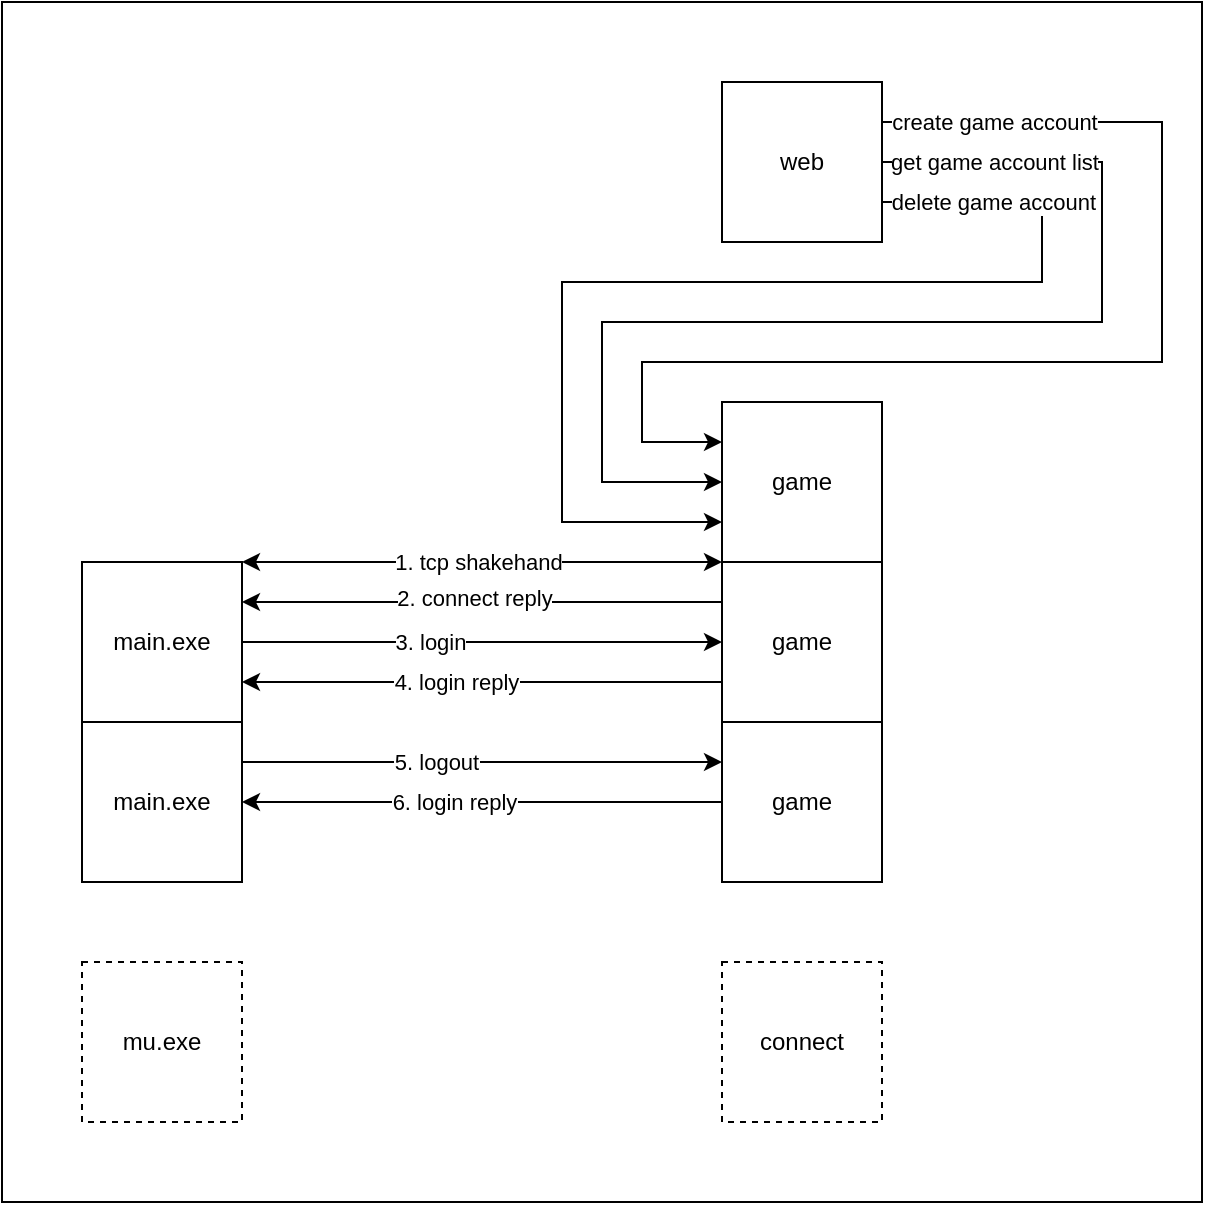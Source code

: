 <mxfile version="27.1.6">
  <diagram name="Page-1" id="0_t07-CB3iW9xe6Sw4kU">
    <mxGraphModel dx="1404" dy="766" grid="1" gridSize="10" guides="1" tooltips="1" connect="1" arrows="1" fold="1" page="1" pageScale="1" pageWidth="1169" pageHeight="827" math="0" shadow="0">
      <root>
        <mxCell id="0" />
        <mxCell id="1" parent="0" />
        <mxCell id="79rsyuousdJvJeCr9LUu-7" value="" style="rounded=0;whiteSpace=wrap;html=1;" parent="1" vertex="1">
          <mxGeometry x="280" y="80" width="600" height="600" as="geometry" />
        </mxCell>
        <mxCell id="NgCYwbMXRVplWvnz-bBF-2" value="main.exe" style="rounded=0;whiteSpace=wrap;html=1;" parent="1" vertex="1">
          <mxGeometry x="320" y="360" width="80" height="80" as="geometry" />
        </mxCell>
        <mxCell id="NgCYwbMXRVplWvnz-bBF-6" value="web" style="rounded=0;whiteSpace=wrap;html=1;" parent="1" vertex="1">
          <mxGeometry x="640" y="120" width="80" height="80" as="geometry" />
        </mxCell>
        <mxCell id="NgCYwbMXRVplWvnz-bBF-7" value="" style="endArrow=classic;html=1;rounded=0;exitX=1;exitY=0.5;exitDx=0;exitDy=0;entryX=0;entryY=0.5;entryDx=0;entryDy=0;" parent="1" source="NgCYwbMXRVplWvnz-bBF-2" target="NgCYwbMXRVplWvnz-bBF-17" edge="1">
          <mxGeometry width="50" height="50" relative="1" as="geometry">
            <mxPoint x="410" y="370" as="sourcePoint" />
            <mxPoint x="650" y="330" as="targetPoint" />
            <Array as="points" />
          </mxGeometry>
        </mxCell>
        <mxCell id="NgCYwbMXRVplWvnz-bBF-8" value="3. login" style="edgeLabel;html=1;align=center;verticalAlign=middle;resizable=0;points=[];" parent="NgCYwbMXRVplWvnz-bBF-7" vertex="1" connectable="0">
          <mxGeometry x="-0.325" relative="1" as="geometry">
            <mxPoint x="13" as="offset" />
          </mxGeometry>
        </mxCell>
        <mxCell id="NgCYwbMXRVplWvnz-bBF-9" value="" style="endArrow=classic;html=1;rounded=0;entryX=1;entryY=0.75;entryDx=0;entryDy=0;exitX=0;exitY=0.75;exitDx=0;exitDy=0;" parent="1" source="NgCYwbMXRVplWvnz-bBF-17" target="NgCYwbMXRVplWvnz-bBF-2" edge="1">
          <mxGeometry width="50" height="50" relative="1" as="geometry">
            <mxPoint x="500" y="400" as="sourcePoint" />
            <mxPoint x="510" y="440" as="targetPoint" />
            <Array as="points" />
          </mxGeometry>
        </mxCell>
        <mxCell id="NgCYwbMXRVplWvnz-bBF-10" value="4. login reply" style="edgeLabel;html=1;align=center;verticalAlign=middle;resizable=0;points=[];" parent="NgCYwbMXRVplWvnz-bBF-9" vertex="1" connectable="0">
          <mxGeometry x="0.394" y="3" relative="1" as="geometry">
            <mxPoint x="34" y="-3" as="offset" />
          </mxGeometry>
        </mxCell>
        <mxCell id="NgCYwbMXRVplWvnz-bBF-17" value="game" style="rounded=0;whiteSpace=wrap;html=1;" parent="1" vertex="1">
          <mxGeometry x="640" y="360" width="80" height="80" as="geometry" />
        </mxCell>
        <mxCell id="NgCYwbMXRVplWvnz-bBF-18" value="" style="endArrow=classic;startArrow=classic;html=1;rounded=0;exitX=1;exitY=0;exitDx=0;exitDy=0;entryX=0;entryY=0;entryDx=0;entryDy=0;" parent="1" source="NgCYwbMXRVplWvnz-bBF-2" target="NgCYwbMXRVplWvnz-bBF-17" edge="1">
          <mxGeometry width="50" height="50" relative="1" as="geometry">
            <mxPoint x="410" y="330" as="sourcePoint" />
            <mxPoint x="650" y="330" as="targetPoint" />
            <Array as="points">
              <mxPoint x="600" y="360" />
            </Array>
          </mxGeometry>
        </mxCell>
        <mxCell id="NgCYwbMXRVplWvnz-bBF-19" value="1. tcp shakehand" style="edgeLabel;html=1;align=center;verticalAlign=middle;resizable=0;points=[];" parent="NgCYwbMXRVplWvnz-bBF-18" vertex="1" connectable="0">
          <mxGeometry x="-0.092" y="-1" relative="1" as="geometry">
            <mxPoint x="9" y="-1" as="offset" />
          </mxGeometry>
        </mxCell>
        <mxCell id="NgCYwbMXRVplWvnz-bBF-20" value="game" style="rounded=0;whiteSpace=wrap;html=1;" parent="1" vertex="1">
          <mxGeometry x="640" y="280" width="80" height="80" as="geometry" />
        </mxCell>
        <mxCell id="NgCYwbMXRVplWvnz-bBF-21" value="" style="endArrow=classic;html=1;rounded=0;exitX=1;exitY=0.25;exitDx=0;exitDy=0;entryX=0;entryY=0.25;entryDx=0;entryDy=0;" parent="1" source="NgCYwbMXRVplWvnz-bBF-6" target="NgCYwbMXRVplWvnz-bBF-20" edge="1">
          <mxGeometry width="50" height="50" relative="1" as="geometry">
            <mxPoint x="750" y="180" as="sourcePoint" />
            <mxPoint x="760" y="290" as="targetPoint" />
            <Array as="points">
              <mxPoint x="860" y="140" />
              <mxPoint x="860" y="260" />
              <mxPoint x="600" y="260" />
              <mxPoint x="600" y="300" />
            </Array>
          </mxGeometry>
        </mxCell>
        <mxCell id="NgCYwbMXRVplWvnz-bBF-22" value="create game account" style="edgeLabel;html=1;align=center;verticalAlign=middle;resizable=0;points=[];" parent="NgCYwbMXRVplWvnz-bBF-21" vertex="1" connectable="0">
          <mxGeometry x="0.08" relative="1" as="geometry">
            <mxPoint x="-20" y="-120" as="offset" />
          </mxGeometry>
        </mxCell>
        <mxCell id="NgCYwbMXRVplWvnz-bBF-24" value="" style="endArrow=classic;html=1;rounded=0;exitX=1;exitY=0.75;exitDx=0;exitDy=0;entryX=0;entryY=0.75;entryDx=0;entryDy=0;" parent="1" source="NgCYwbMXRVplWvnz-bBF-6" target="NgCYwbMXRVplWvnz-bBF-20" edge="1">
          <mxGeometry width="50" height="50" relative="1" as="geometry">
            <mxPoint x="500" y="360" as="sourcePoint" />
            <mxPoint x="550" y="310" as="targetPoint" />
            <Array as="points">
              <mxPoint x="800" y="180" />
              <mxPoint x="800" y="220" />
              <mxPoint x="560" y="220" />
              <mxPoint x="560" y="340" />
            </Array>
          </mxGeometry>
        </mxCell>
        <mxCell id="NgCYwbMXRVplWvnz-bBF-25" value="delete game account&amp;nbsp;" style="edgeLabel;html=1;align=center;verticalAlign=middle;resizable=0;points=[];" parent="NgCYwbMXRVplWvnz-bBF-24" vertex="1" connectable="0">
          <mxGeometry x="0.529" relative="1" as="geometry">
            <mxPoint x="217" y="-108" as="offset" />
          </mxGeometry>
        </mxCell>
        <mxCell id="NgCYwbMXRVplWvnz-bBF-28" value="" style="endArrow=classic;html=1;rounded=0;entryX=1;entryY=0.25;entryDx=0;entryDy=0;exitX=0;exitY=0.25;exitDx=0;exitDy=0;" parent="1" source="NgCYwbMXRVplWvnz-bBF-17" target="NgCYwbMXRVplWvnz-bBF-2" edge="1">
          <mxGeometry width="50" height="50" relative="1" as="geometry">
            <mxPoint x="610" y="380" as="sourcePoint" />
            <mxPoint x="420" y="380" as="targetPoint" />
            <Array as="points" />
          </mxGeometry>
        </mxCell>
        <mxCell id="NgCYwbMXRVplWvnz-bBF-29" value="2. connect reply" style="edgeLabel;html=1;align=center;verticalAlign=middle;resizable=0;points=[];" parent="NgCYwbMXRVplWvnz-bBF-28" vertex="1" connectable="0">
          <mxGeometry x="0.53" y="-2" relative="1" as="geometry">
            <mxPoint x="59" as="offset" />
          </mxGeometry>
        </mxCell>
        <mxCell id="NgCYwbMXRVplWvnz-bBF-30" value="" style="endArrow=classic;html=1;rounded=0;entryX=0;entryY=0.5;entryDx=0;entryDy=0;exitX=1;exitY=0.5;exitDx=0;exitDy=0;" parent="1" source="NgCYwbMXRVplWvnz-bBF-6" target="NgCYwbMXRVplWvnz-bBF-20" edge="1">
          <mxGeometry width="50" height="50" relative="1" as="geometry">
            <mxPoint x="490" y="330" as="sourcePoint" />
            <mxPoint x="540" y="280" as="targetPoint" />
            <Array as="points">
              <mxPoint x="830" y="160" />
              <mxPoint x="830" y="240" />
              <mxPoint x="580" y="240" />
              <mxPoint x="580" y="320" />
            </Array>
          </mxGeometry>
        </mxCell>
        <mxCell id="NgCYwbMXRVplWvnz-bBF-32" value="get game account list" style="edgeLabel;html=1;align=center;verticalAlign=middle;resizable=0;points=[];" parent="NgCYwbMXRVplWvnz-bBF-30" vertex="1" connectable="0">
          <mxGeometry x="0.667" y="-1" relative="1" as="geometry">
            <mxPoint x="197" y="-124" as="offset" />
          </mxGeometry>
        </mxCell>
        <mxCell id="79rsyuousdJvJeCr9LUu-1" value="main.exe" style="rounded=0;whiteSpace=wrap;html=1;" parent="1" vertex="1">
          <mxGeometry x="320" y="440" width="80" height="80" as="geometry" />
        </mxCell>
        <mxCell id="79rsyuousdJvJeCr9LUu-2" value="game" style="rounded=0;whiteSpace=wrap;html=1;" parent="1" vertex="1">
          <mxGeometry x="640" y="440" width="80" height="80" as="geometry" />
        </mxCell>
        <mxCell id="79rsyuousdJvJeCr9LUu-3" value="" style="endArrow=classic;html=1;rounded=0;exitX=1;exitY=0.25;exitDx=0;exitDy=0;entryX=0;entryY=0.25;entryDx=0;entryDy=0;" parent="1" source="79rsyuousdJvJeCr9LUu-1" target="79rsyuousdJvJeCr9LUu-2" edge="1">
          <mxGeometry width="50" height="50" relative="1" as="geometry">
            <mxPoint x="410" y="460" as="sourcePoint" />
            <mxPoint x="620" y="460" as="targetPoint" />
            <Array as="points" />
          </mxGeometry>
        </mxCell>
        <mxCell id="79rsyuousdJvJeCr9LUu-4" value="5. logout" style="edgeLabel;html=1;align=center;verticalAlign=middle;resizable=0;points=[];" parent="79rsyuousdJvJeCr9LUu-3" vertex="1" connectable="0">
          <mxGeometry x="-0.325" relative="1" as="geometry">
            <mxPoint x="16" as="offset" />
          </mxGeometry>
        </mxCell>
        <mxCell id="79rsyuousdJvJeCr9LUu-5" value="" style="endArrow=classic;html=1;rounded=0;entryX=1;entryY=0.5;entryDx=0;entryDy=0;exitX=0;exitY=0.5;exitDx=0;exitDy=0;" parent="1" source="79rsyuousdJvJeCr9LUu-2" target="79rsyuousdJvJeCr9LUu-1" edge="1">
          <mxGeometry width="50" height="50" relative="1" as="geometry">
            <mxPoint x="610" y="490" as="sourcePoint" />
            <mxPoint x="420" y="490" as="targetPoint" />
            <Array as="points" />
          </mxGeometry>
        </mxCell>
        <mxCell id="79rsyuousdJvJeCr9LUu-6" value="6. login reply" style="edgeLabel;html=1;align=center;verticalAlign=middle;resizable=0;points=[];" parent="79rsyuousdJvJeCr9LUu-5" vertex="1" connectable="0">
          <mxGeometry x="0.394" y="3" relative="1" as="geometry">
            <mxPoint x="33" y="-3" as="offset" />
          </mxGeometry>
        </mxCell>
        <mxCell id="8754QvIKhppZRWperguO-1" value="mu.exe" style="rounded=0;whiteSpace=wrap;html=1;dashed=1;" vertex="1" parent="1">
          <mxGeometry x="320" y="560" width="80" height="80" as="geometry" />
        </mxCell>
        <mxCell id="8754QvIKhppZRWperguO-2" value="connect" style="rounded=0;whiteSpace=wrap;html=1;dashed=1;" vertex="1" parent="1">
          <mxGeometry x="640" y="560" width="80" height="80" as="geometry" />
        </mxCell>
      </root>
    </mxGraphModel>
  </diagram>
</mxfile>
